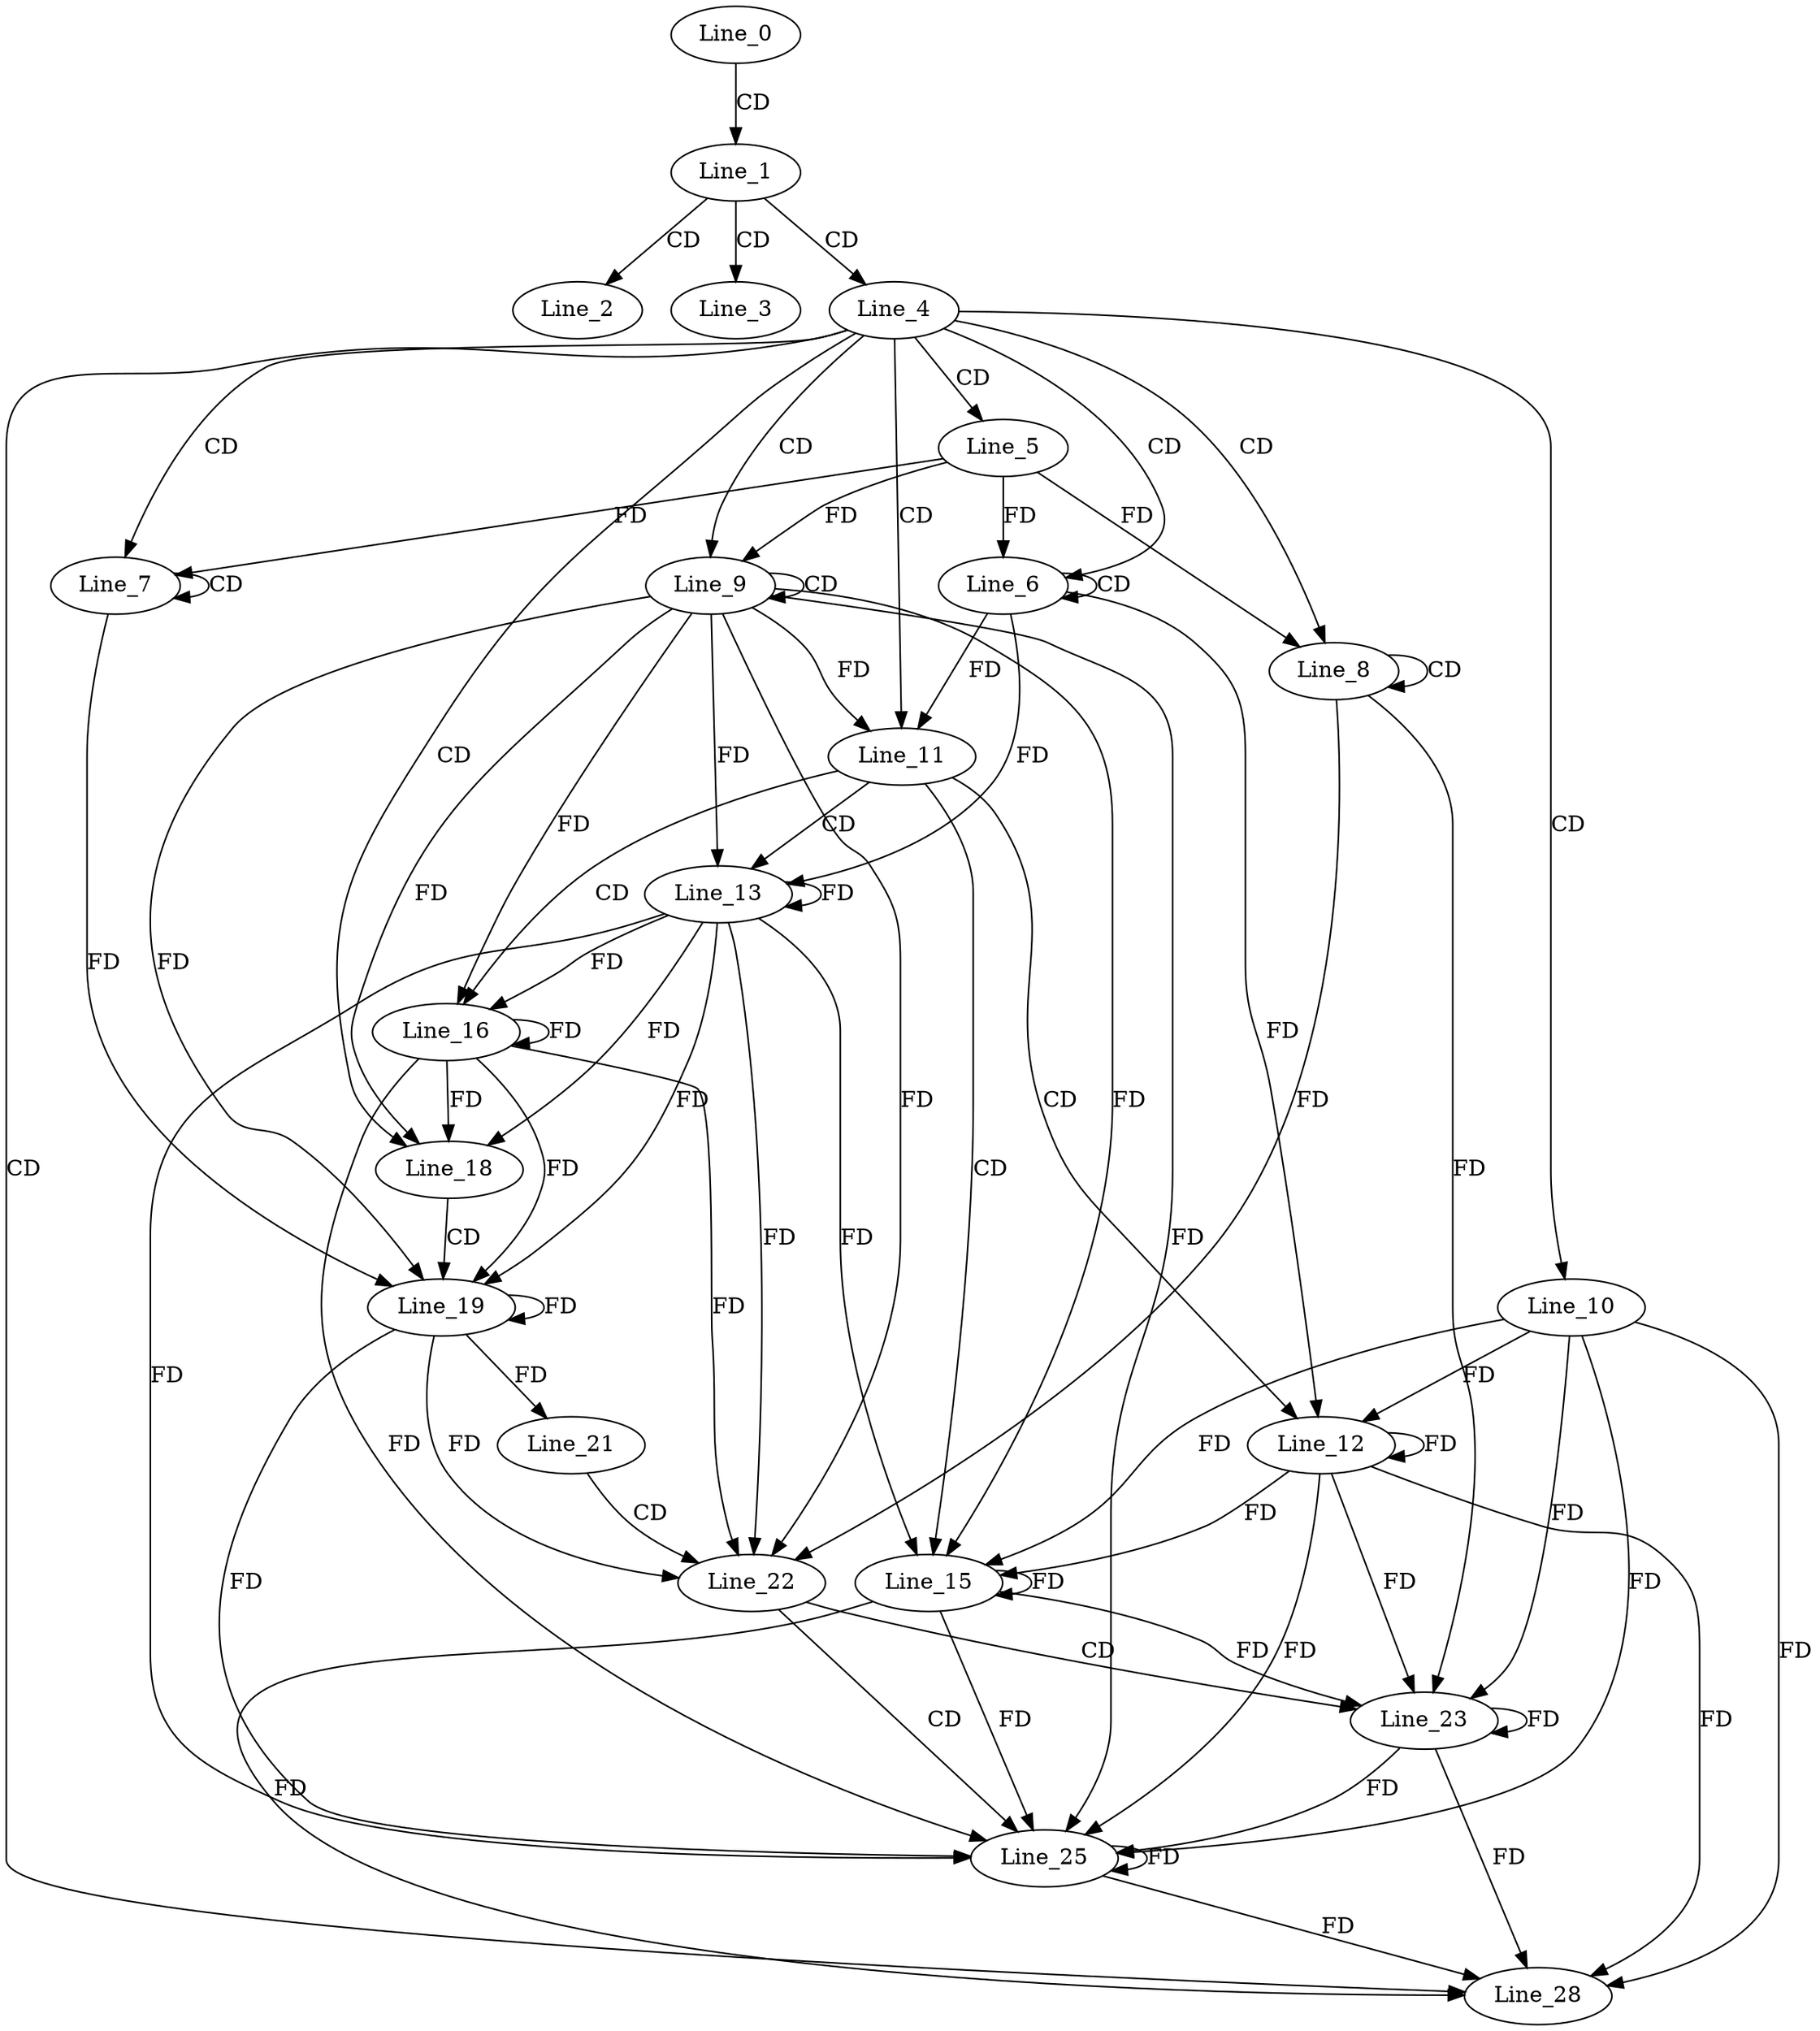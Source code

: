 digraph G {
  Line_0;
  Line_1;
  Line_2;
  Line_3;
  Line_4;
  Line_5;
  Line_6;
  Line_6;
  Line_7;
  Line_7;
  Line_8;
  Line_8;
  Line_9;
  Line_9;
  Line_10;
  Line_11;
  Line_12;
  Line_13;
  Line_15;
  Line_16;
  Line_18;
  Line_19;
  Line_21;
  Line_22;
  Line_23;
  Line_25;
  Line_28;
  Line_0 -> Line_1 [ label="CD" ];
  Line_1 -> Line_2 [ label="CD" ];
  Line_1 -> Line_3 [ label="CD" ];
  Line_1 -> Line_4 [ label="CD" ];
  Line_4 -> Line_5 [ label="CD" ];
  Line_4 -> Line_6 [ label="CD" ];
  Line_6 -> Line_6 [ label="CD" ];
  Line_5 -> Line_6 [ label="FD" ];
  Line_4 -> Line_7 [ label="CD" ];
  Line_7 -> Line_7 [ label="CD" ];
  Line_5 -> Line_7 [ label="FD" ];
  Line_4 -> Line_8 [ label="CD" ];
  Line_8 -> Line_8 [ label="CD" ];
  Line_5 -> Line_8 [ label="FD" ];
  Line_4 -> Line_9 [ label="CD" ];
  Line_9 -> Line_9 [ label="CD" ];
  Line_5 -> Line_9 [ label="FD" ];
  Line_4 -> Line_10 [ label="CD" ];
  Line_4 -> Line_11 [ label="CD" ];
  Line_9 -> Line_11 [ label="FD" ];
  Line_6 -> Line_11 [ label="FD" ];
  Line_11 -> Line_12 [ label="CD" ];
  Line_10 -> Line_12 [ label="FD" ];
  Line_12 -> Line_12 [ label="FD" ];
  Line_6 -> Line_12 [ label="FD" ];
  Line_11 -> Line_13 [ label="CD" ];
  Line_9 -> Line_13 [ label="FD" ];
  Line_13 -> Line_13 [ label="FD" ];
  Line_6 -> Line_13 [ label="FD" ];
  Line_11 -> Line_15 [ label="CD" ];
  Line_10 -> Line_15 [ label="FD" ];
  Line_12 -> Line_15 [ label="FD" ];
  Line_15 -> Line_15 [ label="FD" ];
  Line_9 -> Line_15 [ label="FD" ];
  Line_13 -> Line_15 [ label="FD" ];
  Line_11 -> Line_16 [ label="CD" ];
  Line_9 -> Line_16 [ label="FD" ];
  Line_13 -> Line_16 [ label="FD" ];
  Line_16 -> Line_16 [ label="FD" ];
  Line_4 -> Line_18 [ label="CD" ];
  Line_9 -> Line_18 [ label="FD" ];
  Line_13 -> Line_18 [ label="FD" ];
  Line_16 -> Line_18 [ label="FD" ];
  Line_18 -> Line_19 [ label="CD" ];
  Line_9 -> Line_19 [ label="FD" ];
  Line_13 -> Line_19 [ label="FD" ];
  Line_16 -> Line_19 [ label="FD" ];
  Line_19 -> Line_19 [ label="FD" ];
  Line_7 -> Line_19 [ label="FD" ];
  Line_19 -> Line_21 [ label="FD" ];
  Line_21 -> Line_22 [ label="CD" ];
  Line_9 -> Line_22 [ label="FD" ];
  Line_13 -> Line_22 [ label="FD" ];
  Line_16 -> Line_22 [ label="FD" ];
  Line_19 -> Line_22 [ label="FD" ];
  Line_8 -> Line_22 [ label="FD" ];
  Line_22 -> Line_23 [ label="CD" ];
  Line_10 -> Line_23 [ label="FD" ];
  Line_12 -> Line_23 [ label="FD" ];
  Line_15 -> Line_23 [ label="FD" ];
  Line_23 -> Line_23 [ label="FD" ];
  Line_8 -> Line_23 [ label="FD" ];
  Line_22 -> Line_25 [ label="CD" ];
  Line_10 -> Line_25 [ label="FD" ];
  Line_12 -> Line_25 [ label="FD" ];
  Line_15 -> Line_25 [ label="FD" ];
  Line_23 -> Line_25 [ label="FD" ];
  Line_25 -> Line_25 [ label="FD" ];
  Line_9 -> Line_25 [ label="FD" ];
  Line_13 -> Line_25 [ label="FD" ];
  Line_16 -> Line_25 [ label="FD" ];
  Line_19 -> Line_25 [ label="FD" ];
  Line_4 -> Line_28 [ label="CD" ];
  Line_10 -> Line_28 [ label="FD" ];
  Line_12 -> Line_28 [ label="FD" ];
  Line_15 -> Line_28 [ label="FD" ];
  Line_23 -> Line_28 [ label="FD" ];
  Line_25 -> Line_28 [ label="FD" ];
}
